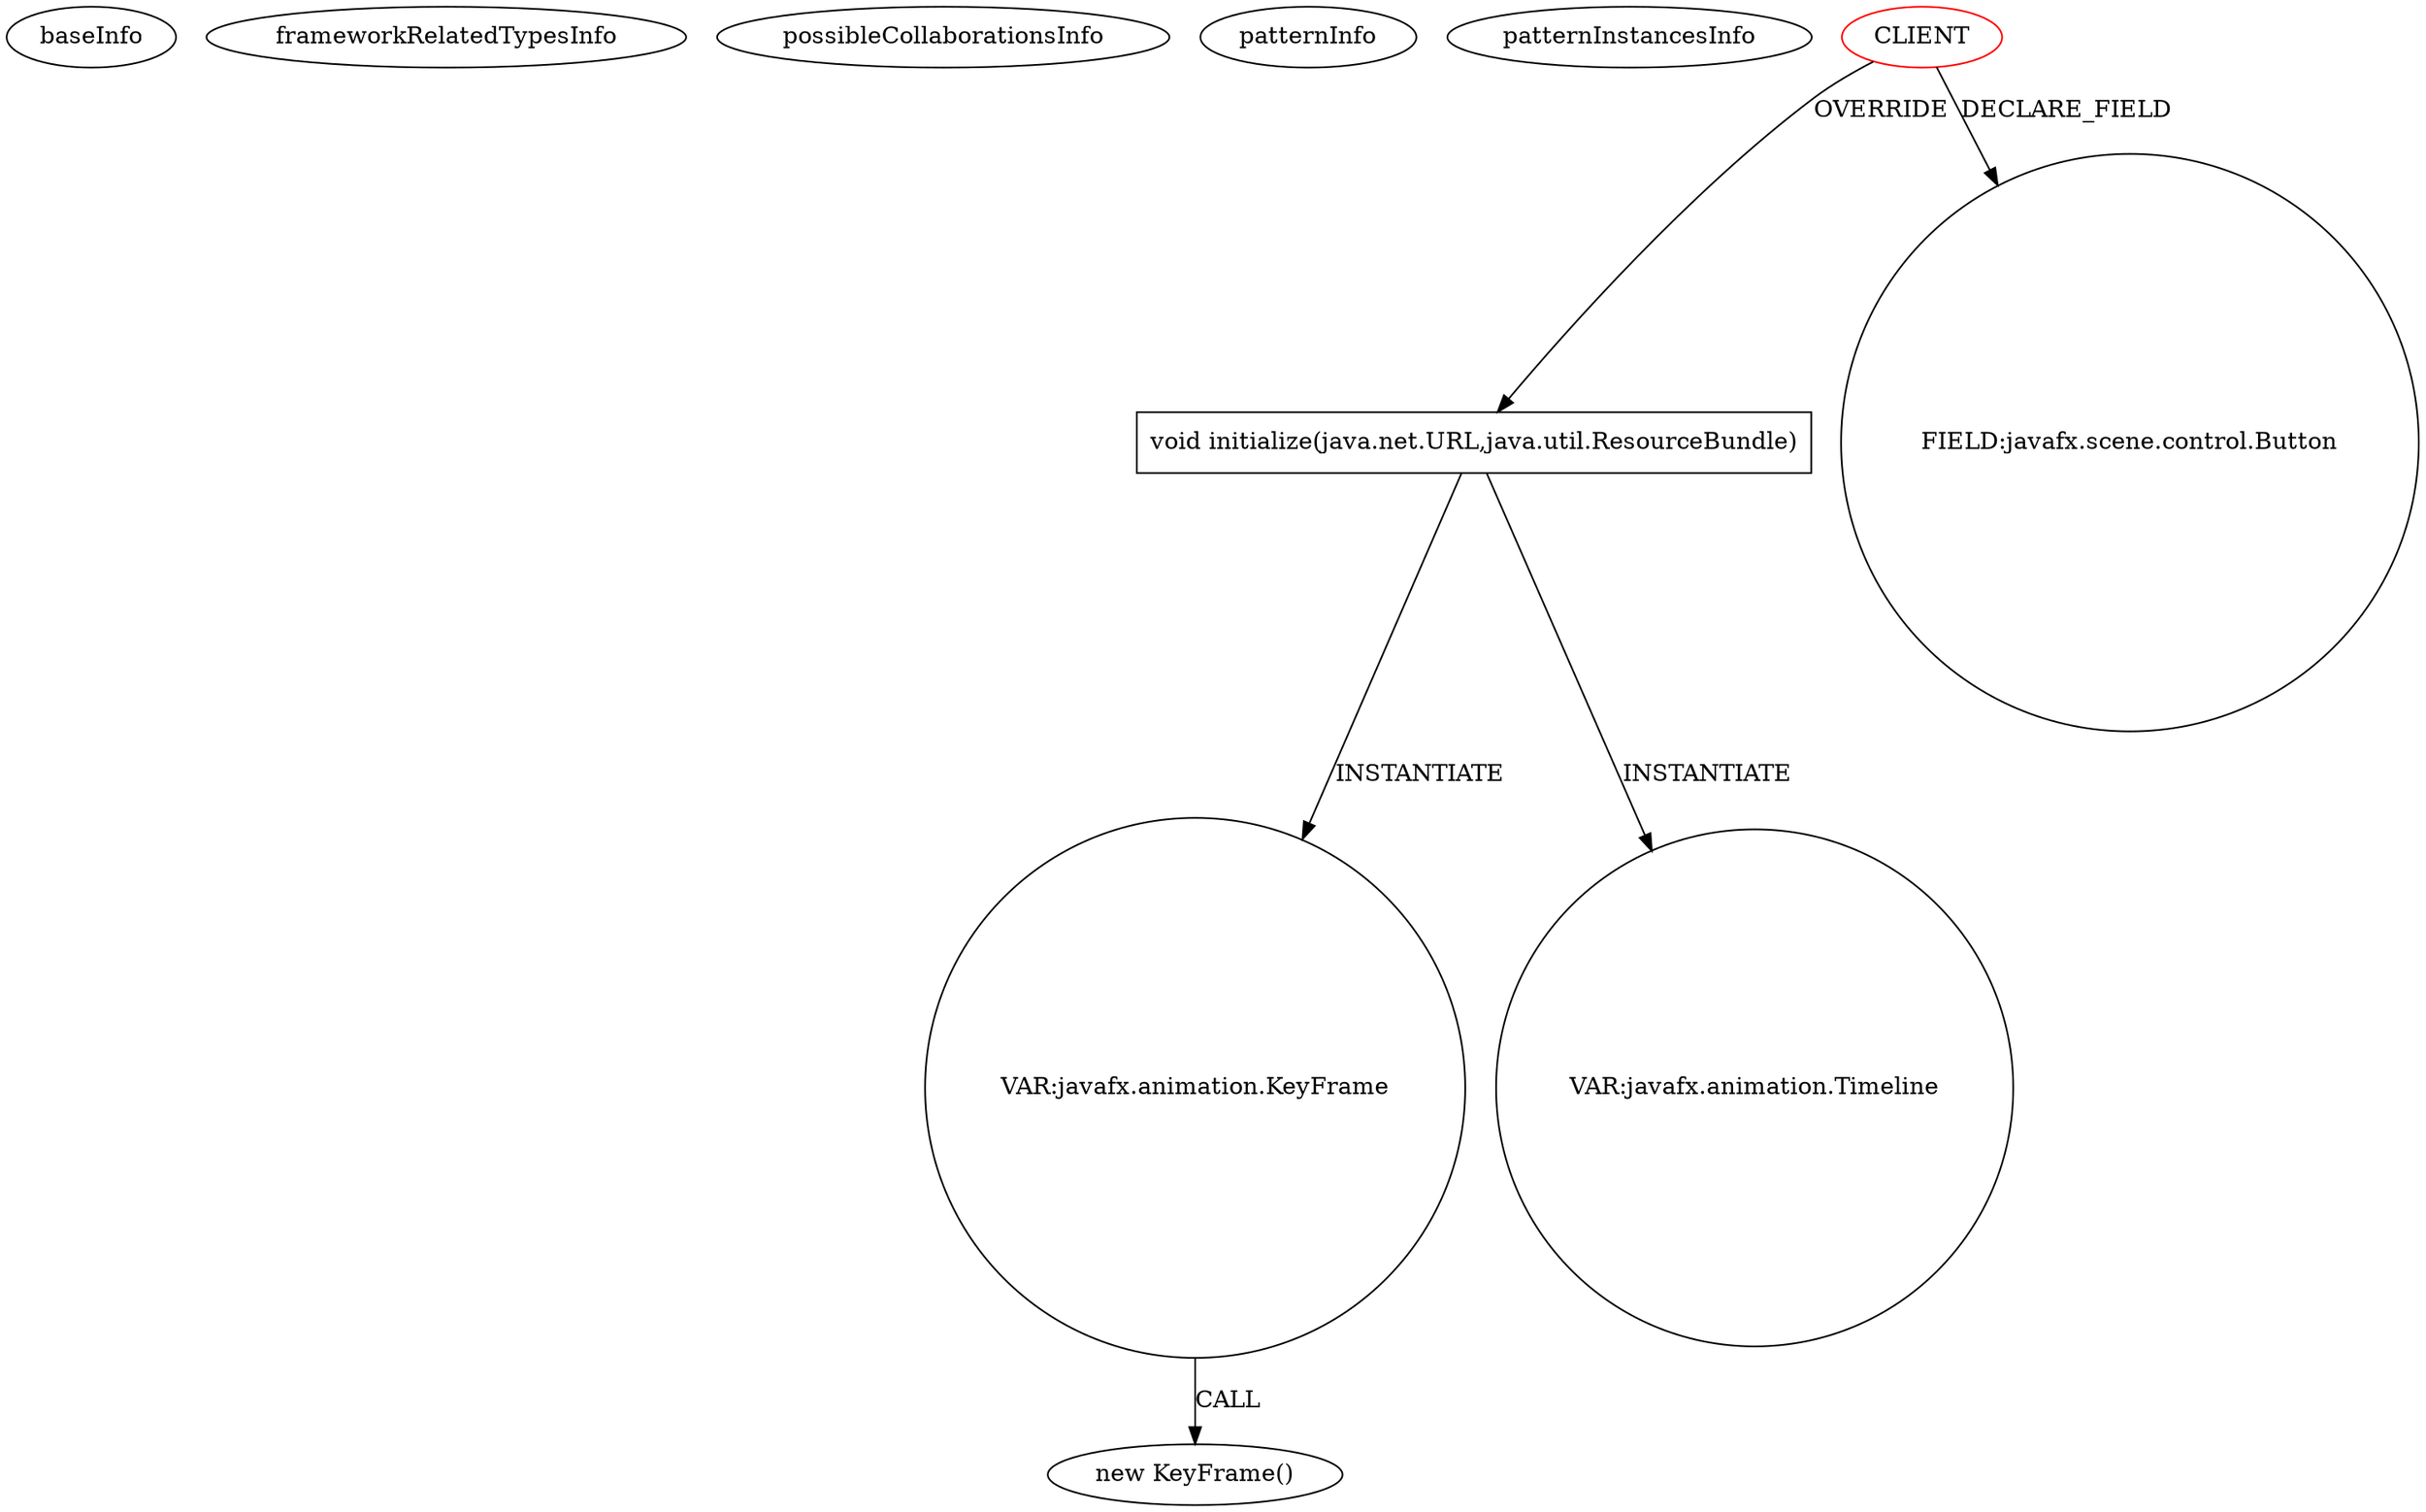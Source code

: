 digraph {
baseInfo[graphId=625,category="pattern",isAnonymous=false,possibleRelation=false]
frameworkRelatedTypesInfo[]
possibleCollaborationsInfo[]
patternInfo[frequency=2.0,patternRootClient=0]
patternInstancesInfo[0="geyrix57-Proyecto_1_Bases~/geyrix57-Proyecto_1_Bases/Proyecto_1_Bases-master/src/Control/ControlLog.java~ControlLog~2710",1="bjornbil-reservatie~/bjornbil-reservatie/reservatie-master/ReservatieKommaFinal/src/be/khleuven/bjornbillen/controller/MainController.java~MainController~2178"]
47[label="new KeyFrame()",vertexType="CONSTRUCTOR_CALL",isFrameworkType=false]
48[label="VAR:javafx.animation.KeyFrame",vertexType="VARIABLE_EXPRESION",isFrameworkType=false,shape=circle]
40[label="void initialize(java.net.URL,java.util.ResourceBundle)",vertexType="OVERRIDING_METHOD_DECLARATION",isFrameworkType=false,shape=box]
42[label="VAR:javafx.animation.Timeline",vertexType="VARIABLE_EXPRESION",isFrameworkType=false,shape=circle]
0[label="CLIENT",vertexType="ROOT_CLIENT_CLASS_DECLARATION",isFrameworkType=false,color=red]
20[label="FIELD:javafx.scene.control.Button",vertexType="FIELD_DECLARATION",isFrameworkType=false,shape=circle]
40->48[label="INSTANTIATE"]
48->47[label="CALL"]
0->20[label="DECLARE_FIELD"]
40->42[label="INSTANTIATE"]
0->40[label="OVERRIDE"]
}
